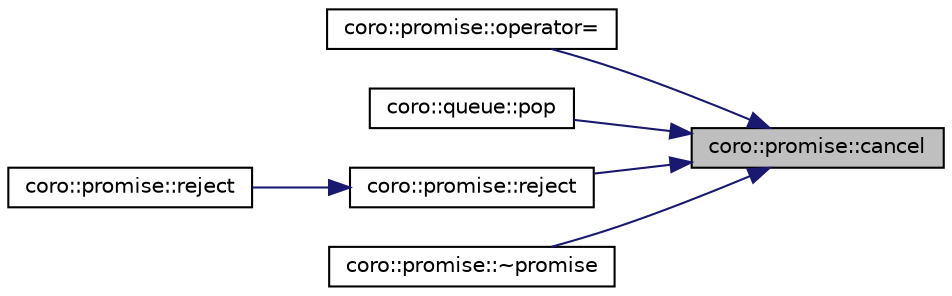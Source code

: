 digraph "coro::promise::cancel"
{
 // LATEX_PDF_SIZE
  edge [fontname="Helvetica",fontsize="10",labelfontname="Helvetica",labelfontsize="10"];
  node [fontname="Helvetica",fontsize="10",shape=record];
  rankdir="RL";
  Node1 [label="coro::promise::cancel",height=0.2,width=0.4,color="black", fillcolor="grey75", style="filled", fontcolor="black",tooltip="cancel the future (resolve without value)"];
  Node1 -> Node2 [dir="back",color="midnightblue",fontsize="10",style="solid",fontname="Helvetica"];
  Node2 [label="coro::promise::operator=",height=0.2,width=0.4,color="black", fillcolor="white", style="filled",URL="$classcoro_1_1promise_ae15d2141df3da33a4470c9fdcd87c90a.html#ae15d2141df3da33a4470c9fdcd87c90a",tooltip="Assign by move."];
  Node1 -> Node3 [dir="back",color="midnightblue",fontsize="10",style="solid",fontname="Helvetica"];
  Node3 [label="coro::queue::pop",height=0.2,width=0.4,color="black", fillcolor="white", style="filled",URL="$classcoro_1_1queue_a1875f8e5f4d570fd99544eaa6702a5e9.html#a1875f8e5f4d570fd99544eaa6702a5e9",tooltip="Pop item into a promise."];
  Node1 -> Node4 [dir="back",color="midnightblue",fontsize="10",style="solid",fontname="Helvetica"];
  Node4 [label="coro::promise::reject",height=0.2,width=0.4,color="black", fillcolor="white", style="filled",URL="$classcoro_1_1promise_a9a4cd832c719c2fe86562e041d71df4c.html#a9a4cd832c719c2fe86562e041d71df4c",tooltip="reject or cancel the future with exception"];
  Node4 -> Node5 [dir="back",color="midnightblue",fontsize="10",style="solid",fontname="Helvetica"];
  Node5 [label="coro::promise::reject",height=0.2,width=0.4,color="black", fillcolor="white", style="filled",URL="$classcoro_1_1promise_a99dea8ea4b53faad6b07a7a67534d0aa.html#a99dea8ea4b53faad6b07a7a67534d0aa",tooltip="Reject with exception."];
  Node1 -> Node6 [dir="back",color="midnightblue",fontsize="10",style="solid",fontname="Helvetica"];
  Node6 [label="coro::promise::~promise",height=0.2,width=0.4,color="black", fillcolor="white", style="filled",URL="$classcoro_1_1promise_a5f743831e951e3d94285bc99e51c184d.html#a5f743831e951e3d94285bc99e51c184d",tooltip="Dtor - if future is pending, cancels it."];
}
